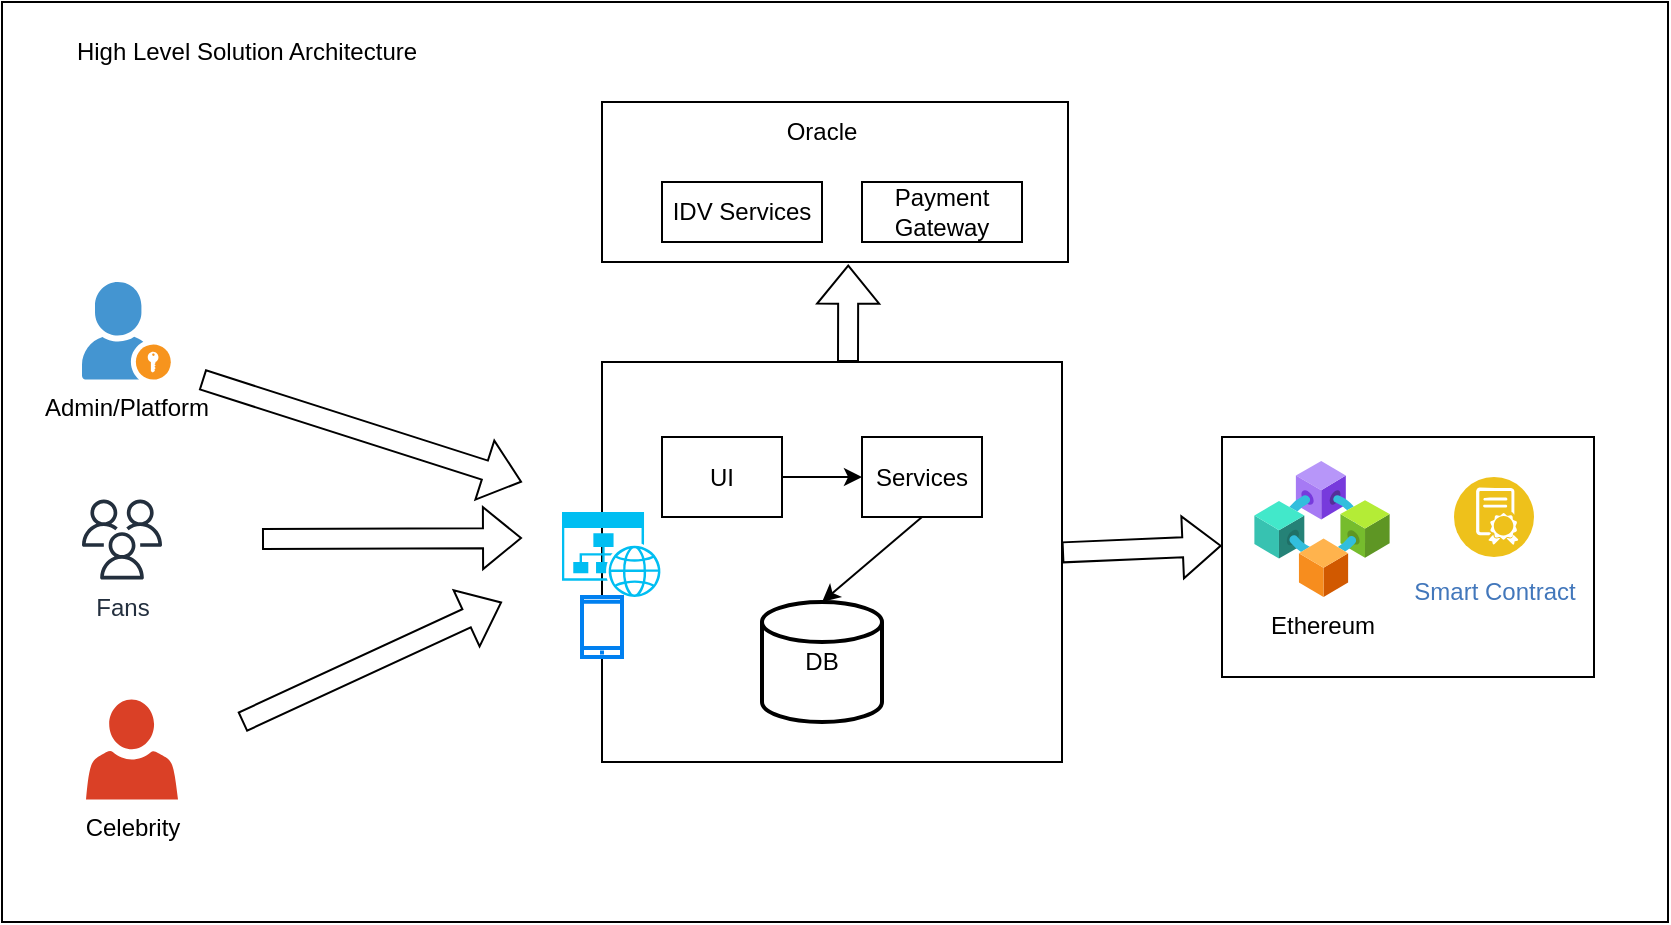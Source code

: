 <mxfile version="21.2.3" type="github">
  <diagram name="Page-1" id="mcmQ00QKRm8kLk0m6zQc">
    <mxGraphModel dx="1185" dy="656" grid="1" gridSize="10" guides="1" tooltips="1" connect="1" arrows="1" fold="1" page="1" pageScale="1" pageWidth="850" pageHeight="1100" math="0" shadow="0">
      <root>
        <mxCell id="0" />
        <mxCell id="1" parent="0" />
        <mxCell id="AIZUSf87L99nxRKRU7HS-34" value="" style="rounded=0;whiteSpace=wrap;html=1;" vertex="1" parent="1">
          <mxGeometry x="7" y="250" width="833" height="460" as="geometry" />
        </mxCell>
        <mxCell id="AIZUSf87L99nxRKRU7HS-11" value="" style="rounded=0;whiteSpace=wrap;html=1;" vertex="1" parent="1">
          <mxGeometry x="307" y="430" width="230" height="200" as="geometry" />
        </mxCell>
        <mxCell id="AIZUSf87L99nxRKRU7HS-9" value="" style="rounded=0;whiteSpace=wrap;html=1;" vertex="1" parent="1">
          <mxGeometry x="617" y="467.5" width="186" height="120" as="geometry" />
        </mxCell>
        <mxCell id="AIZUSf87L99nxRKRU7HS-3" value="Ethereum" style="image;aspect=fixed;html=1;points=[];align=center;fontSize=12;image=img/lib/azure2/blockchain/Consortium.svg;" vertex="1" parent="1">
          <mxGeometry x="633" y="479.5" width="68" height="68" as="geometry" />
        </mxCell>
        <mxCell id="AIZUSf87L99nxRKRU7HS-2" value="DB" style="strokeWidth=2;html=1;shape=mxgraph.flowchart.database;whiteSpace=wrap;" vertex="1" parent="1">
          <mxGeometry x="387" y="550" width="60" height="60" as="geometry" />
        </mxCell>
        <mxCell id="AIZUSf87L99nxRKRU7HS-4" value="Smart Contract" style="image;aspect=fixed;perimeter=ellipsePerimeter;html=1;align=center;shadow=0;dashed=0;fontColor=#4277BB;labelBackgroundColor=default;fontSize=12;spacingTop=3;image=img/lib/ibm/blockchain/smart_contract.svg;" vertex="1" parent="1">
          <mxGeometry x="733" y="487.5" width="40" height="40" as="geometry" />
        </mxCell>
        <mxCell id="AIZUSf87L99nxRKRU7HS-5" value="" style="verticalLabelPosition=bottom;html=1;verticalAlign=top;align=center;strokeColor=none;fillColor=#00BEF2;shape=mxgraph.azure.website_generic;pointerEvents=1;" vertex="1" parent="1">
          <mxGeometry x="287" y="505" width="50" height="42.5" as="geometry" />
        </mxCell>
        <mxCell id="AIZUSf87L99nxRKRU7HS-6" value="" style="html=1;verticalLabelPosition=bottom;align=center;labelBackgroundColor=#ffffff;verticalAlign=top;strokeWidth=2;strokeColor=#0080F0;shadow=0;dashed=0;shape=mxgraph.ios7.icons.smartphone;" vertex="1" parent="1">
          <mxGeometry x="297" y="547.5" width="20" height="30" as="geometry" />
        </mxCell>
        <mxCell id="AIZUSf87L99nxRKRU7HS-7" value="Fans" style="sketch=0;outlineConnect=0;fontColor=#232F3E;gradientColor=none;fillColor=#232F3D;strokeColor=none;dashed=0;verticalLabelPosition=bottom;verticalAlign=top;align=center;html=1;fontSize=12;fontStyle=0;aspect=fixed;pointerEvents=1;shape=mxgraph.aws4.users;" vertex="1" parent="1">
          <mxGeometry x="47" y="498.75" width="40" height="40" as="geometry" />
        </mxCell>
        <mxCell id="AIZUSf87L99nxRKRU7HS-8" value="Celebrity" style="sketch=0;pointerEvents=1;shadow=0;dashed=0;html=1;strokeColor=none;labelPosition=center;verticalLabelPosition=bottom;verticalAlign=top;outlineConnect=0;align=center;shape=mxgraph.office.users.user;fillColor=#DA4026;" vertex="1" parent="1">
          <mxGeometry x="49" y="598.75" width="46" height="50" as="geometry" />
        </mxCell>
        <mxCell id="AIZUSf87L99nxRKRU7HS-16" value="UI" style="rounded=0;whiteSpace=wrap;html=1;" vertex="1" parent="1">
          <mxGeometry x="337" y="467.5" width="60" height="40" as="geometry" />
        </mxCell>
        <mxCell id="AIZUSf87L99nxRKRU7HS-17" value="Services" style="rounded=0;whiteSpace=wrap;html=1;" vertex="1" parent="1">
          <mxGeometry x="437" y="467.5" width="60" height="40" as="geometry" />
        </mxCell>
        <mxCell id="AIZUSf87L99nxRKRU7HS-18" value="Admin/Platform" style="shadow=0;dashed=0;html=1;strokeColor=none;fillColor=#4495D1;labelPosition=center;verticalLabelPosition=bottom;verticalAlign=top;align=center;outlineConnect=0;shape=mxgraph.veeam.portal_admin;" vertex="1" parent="1">
          <mxGeometry x="47" y="390" width="44.4" height="48.8" as="geometry" />
        </mxCell>
        <mxCell id="AIZUSf87L99nxRKRU7HS-19" value="" style="rounded=0;whiteSpace=wrap;html=1;" vertex="1" parent="1">
          <mxGeometry x="307" y="300" width="233" height="80" as="geometry" />
        </mxCell>
        <mxCell id="AIZUSf87L99nxRKRU7HS-20" value="IDV Services" style="rounded=0;whiteSpace=wrap;html=1;" vertex="1" parent="1">
          <mxGeometry x="337" y="340" width="80" height="30" as="geometry" />
        </mxCell>
        <mxCell id="AIZUSf87L99nxRKRU7HS-21" value="Payment Gateway" style="rounded=0;whiteSpace=wrap;html=1;" vertex="1" parent="1">
          <mxGeometry x="437" y="340" width="80" height="30" as="geometry" />
        </mxCell>
        <mxCell id="AIZUSf87L99nxRKRU7HS-22" value="Oracle" style="text;html=1;strokeColor=none;fillColor=none;align=center;verticalAlign=middle;whiteSpace=wrap;rounded=0;" vertex="1" parent="1">
          <mxGeometry x="387" y="300" width="60" height="30" as="geometry" />
        </mxCell>
        <mxCell id="AIZUSf87L99nxRKRU7HS-24" value="" style="shape=flexArrow;endArrow=classic;html=1;rounded=0;" edge="1" parent="1">
          <mxGeometry width="50" height="50" relative="1" as="geometry">
            <mxPoint x="137" y="518.46" as="sourcePoint" />
            <mxPoint x="267" y="518" as="targetPoint" />
          </mxGeometry>
        </mxCell>
        <mxCell id="AIZUSf87L99nxRKRU7HS-25" value="" style="shape=flexArrow;endArrow=classic;html=1;rounded=0;" edge="1" parent="1">
          <mxGeometry width="50" height="50" relative="1" as="geometry">
            <mxPoint x="107" y="438.8" as="sourcePoint" />
            <mxPoint x="267" y="490" as="targetPoint" />
          </mxGeometry>
        </mxCell>
        <mxCell id="AIZUSf87L99nxRKRU7HS-26" value="" style="shape=flexArrow;endArrow=classic;html=1;rounded=0;" edge="1" parent="1">
          <mxGeometry width="50" height="50" relative="1" as="geometry">
            <mxPoint x="127" y="610" as="sourcePoint" />
            <mxPoint x="257" y="550" as="targetPoint" />
          </mxGeometry>
        </mxCell>
        <mxCell id="AIZUSf87L99nxRKRU7HS-28" value="" style="shape=flexArrow;endArrow=classic;html=1;rounded=0;entryX=0.413;entryY=1.019;entryDx=0;entryDy=0;entryPerimeter=0;" edge="1" parent="1">
          <mxGeometry width="50" height="50" relative="1" as="geometry">
            <mxPoint x="430" y="430" as="sourcePoint" />
            <mxPoint x="430.12" y="381.33" as="targetPoint" />
          </mxGeometry>
        </mxCell>
        <mxCell id="AIZUSf87L99nxRKRU7HS-29" value="" style="shape=flexArrow;endArrow=classic;html=1;rounded=0;entryX=-0.001;entryY=0.453;entryDx=0;entryDy=0;entryPerimeter=0;" edge="1" parent="1" source="AIZUSf87L99nxRKRU7HS-11" target="AIZUSf87L99nxRKRU7HS-9">
          <mxGeometry width="50" height="50" relative="1" as="geometry">
            <mxPoint x="540" y="522" as="sourcePoint" />
            <mxPoint x="587" y="480" as="targetPoint" />
          </mxGeometry>
        </mxCell>
        <mxCell id="AIZUSf87L99nxRKRU7HS-30" value="" style="endArrow=classic;html=1;rounded=0;exitX=1;exitY=0.5;exitDx=0;exitDy=0;entryX=0;entryY=0.5;entryDx=0;entryDy=0;" edge="1" parent="1" source="AIZUSf87L99nxRKRU7HS-16" target="AIZUSf87L99nxRKRU7HS-17">
          <mxGeometry width="50" height="50" relative="1" as="geometry">
            <mxPoint x="390" y="590" as="sourcePoint" />
            <mxPoint x="440" y="540" as="targetPoint" />
          </mxGeometry>
        </mxCell>
        <mxCell id="AIZUSf87L99nxRKRU7HS-31" value="" style="endArrow=classic;html=1;rounded=0;exitX=0.5;exitY=1;exitDx=0;exitDy=0;entryX=0.5;entryY=0;entryDx=0;entryDy=0;entryPerimeter=0;" edge="1" parent="1" source="AIZUSf87L99nxRKRU7HS-17" target="AIZUSf87L99nxRKRU7HS-2">
          <mxGeometry width="50" height="50" relative="1" as="geometry">
            <mxPoint x="390" y="590" as="sourcePoint" />
            <mxPoint x="440" y="540" as="targetPoint" />
          </mxGeometry>
        </mxCell>
        <mxCell id="AIZUSf87L99nxRKRU7HS-35" value="High Level Solution Architecture" style="text;html=1;strokeColor=none;fillColor=none;align=center;verticalAlign=middle;whiteSpace=wrap;rounded=0;" vertex="1" parent="1">
          <mxGeometry x="39" y="260" width="181" height="30" as="geometry" />
        </mxCell>
      </root>
    </mxGraphModel>
  </diagram>
</mxfile>
